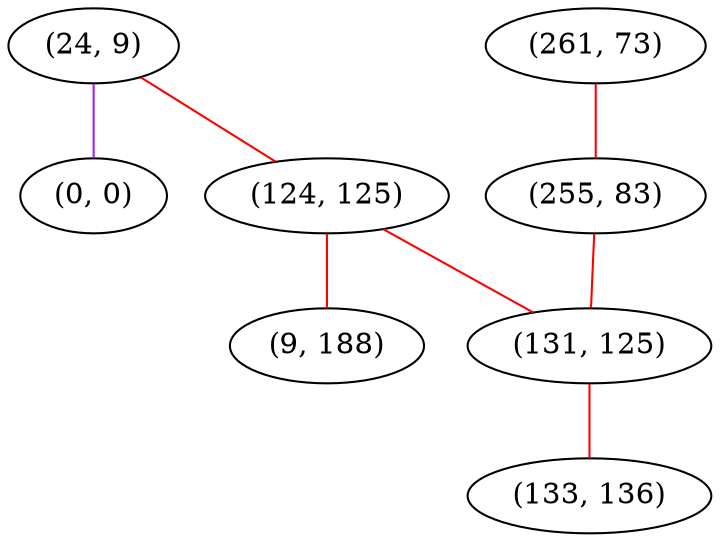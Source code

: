 graph "" {
"(24, 9)";
"(261, 73)";
"(0, 0)";
"(124, 125)";
"(255, 83)";
"(9, 188)";
"(131, 125)";
"(133, 136)";
"(24, 9)" -- "(124, 125)"  [color=red, key=0, weight=1];
"(24, 9)" -- "(0, 0)"  [color=purple, key=0, weight=4];
"(261, 73)" -- "(255, 83)"  [color=red, key=0, weight=1];
"(124, 125)" -- "(9, 188)"  [color=red, key=0, weight=1];
"(124, 125)" -- "(131, 125)"  [color=red, key=0, weight=1];
"(255, 83)" -- "(131, 125)"  [color=red, key=0, weight=1];
"(131, 125)" -- "(133, 136)"  [color=red, key=0, weight=1];
}
